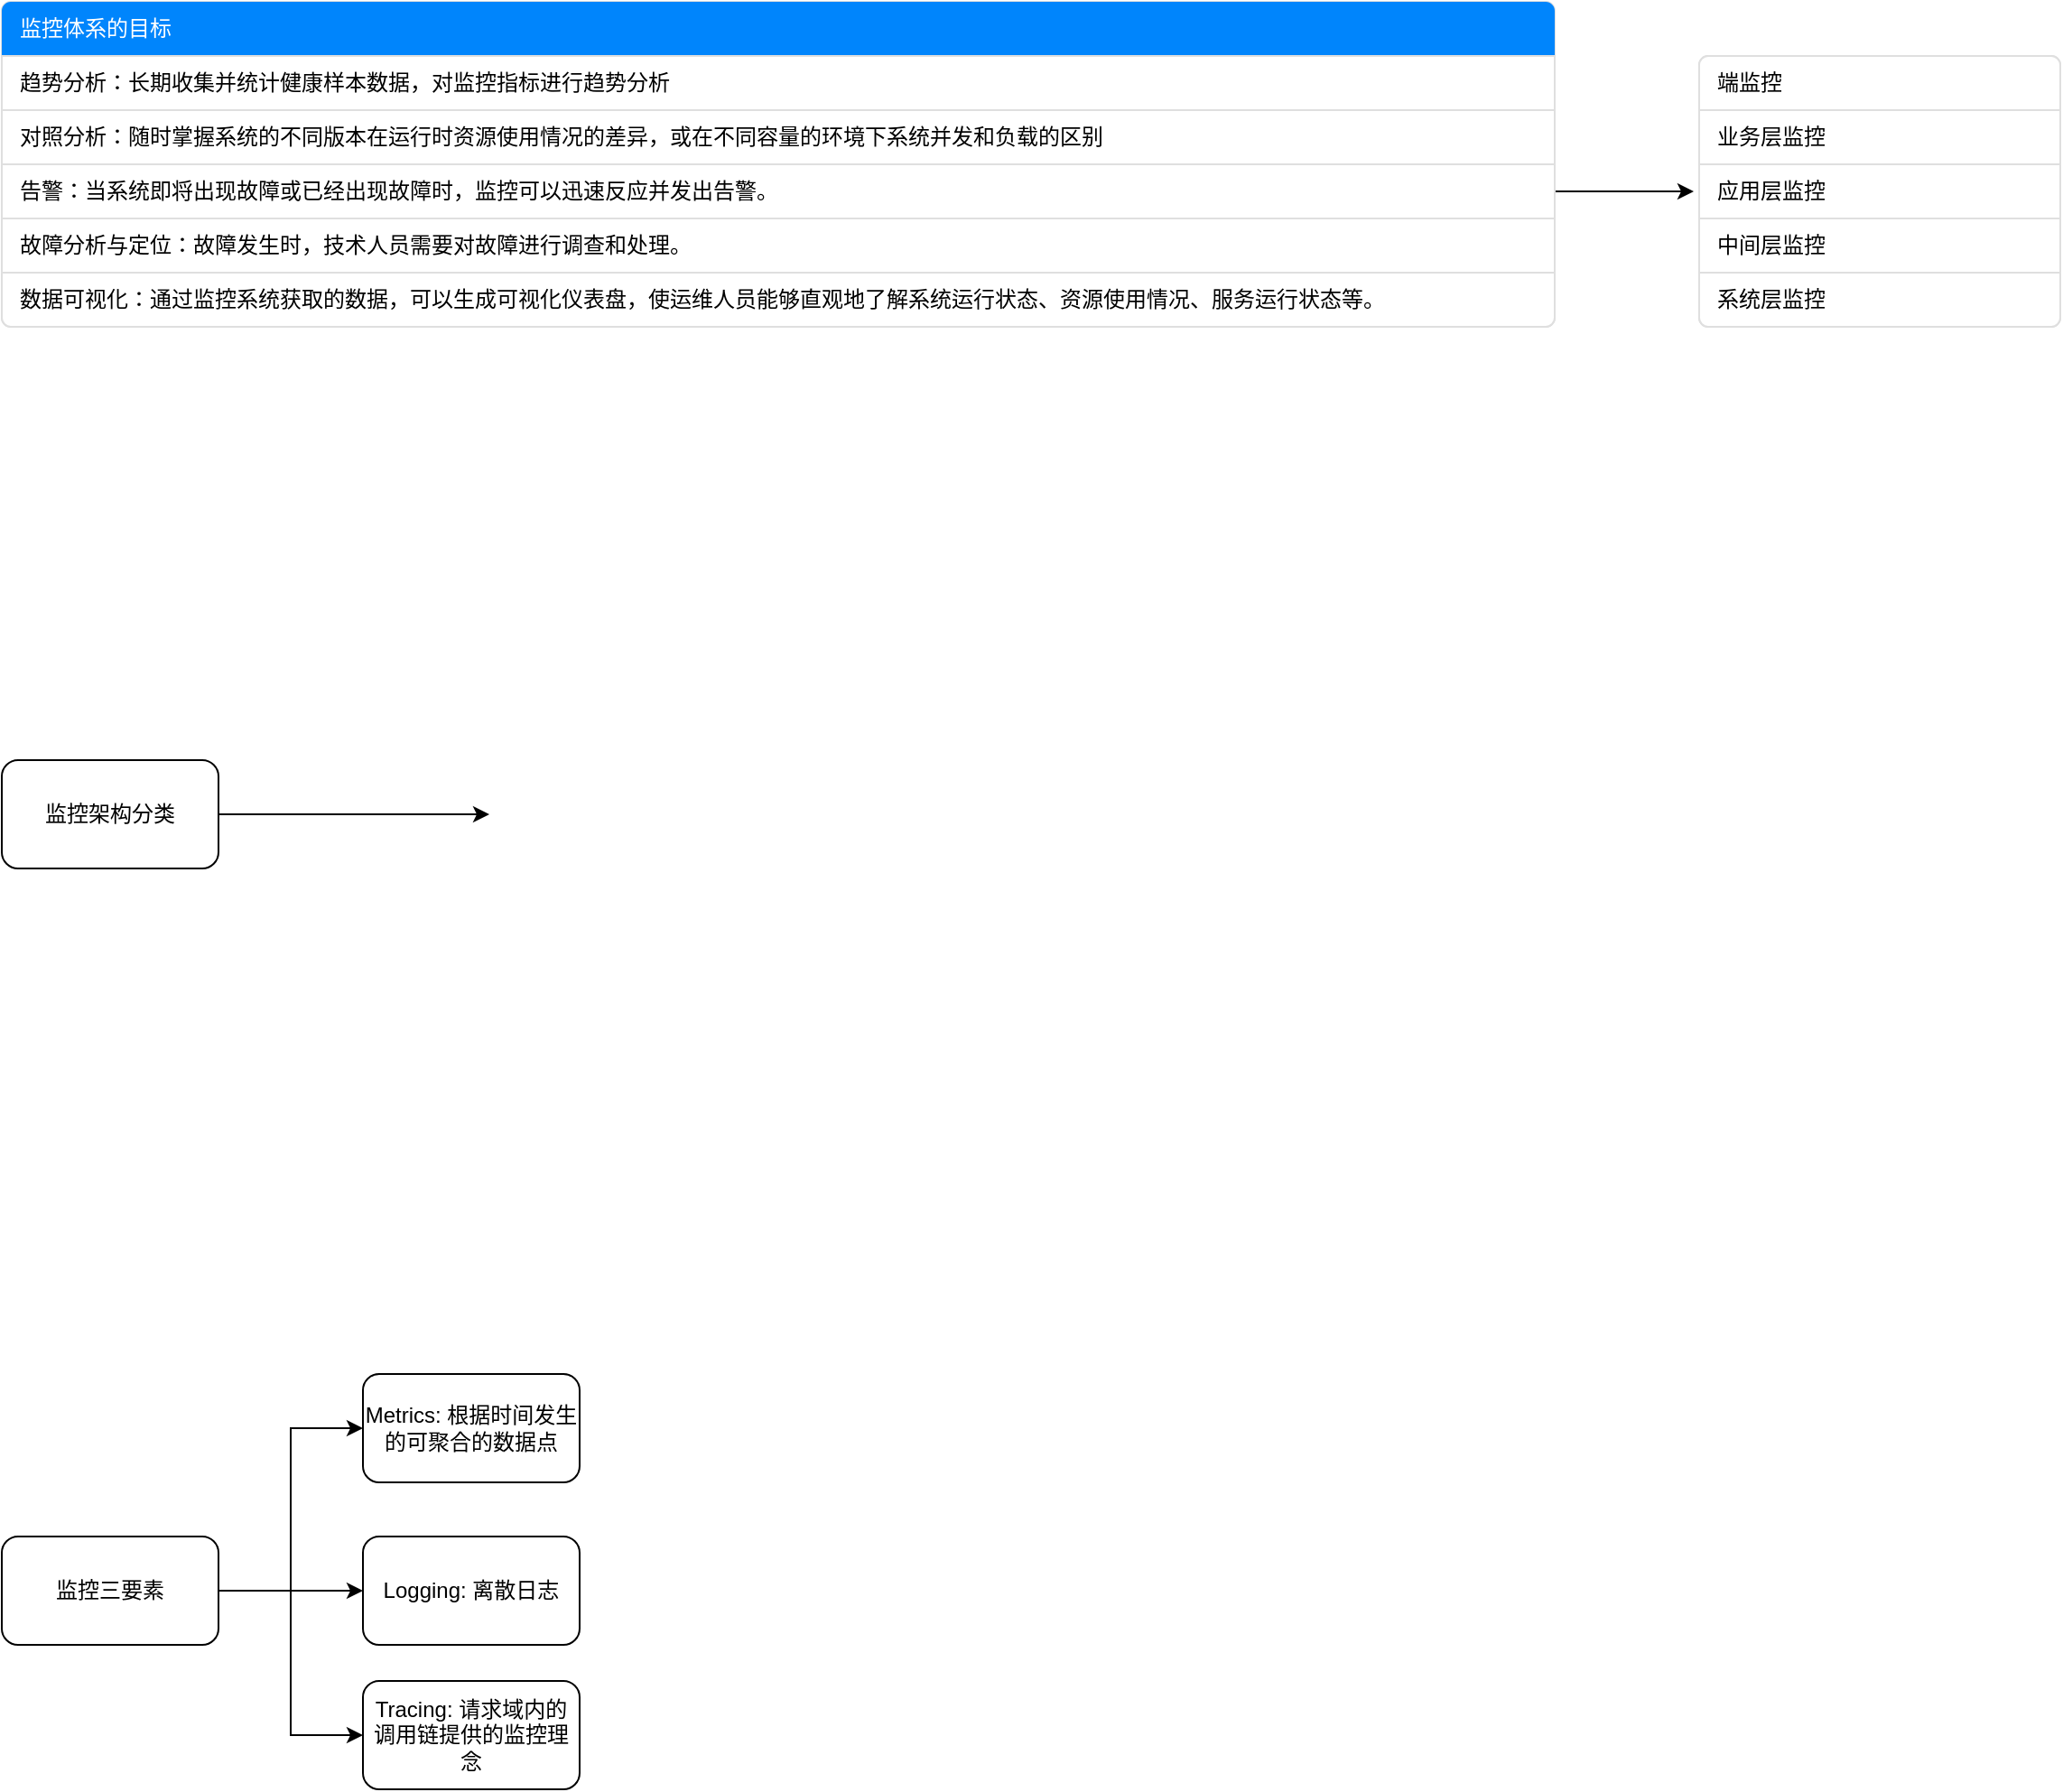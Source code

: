 <mxfile>
    <diagram id="psWYtWLkv8X3GAWtfm_0" name="Monitoring">
        <mxGraphModel dx="984" dy="1099" grid="1" gridSize="10" guides="1" tooltips="1" connect="1" arrows="1" fold="1" page="1" pageScale="1" pageWidth="850" pageHeight="1100" math="0" shadow="0">
            <root>
                <mxCell id="0"/>
                <mxCell id="1" parent="0"/>
                <mxCell id="12" value="" style="html=1;shadow=0;dashed=0;shape=mxgraph.bootstrap.rrect;rSize=5;strokeColor=#DFDFDF;html=1;whiteSpace=wrap;fillColor=#FFFFFF;fontColor=#000000;" parent="1" vertex="1">
                    <mxGeometry x="120" y="60" width="860" height="180" as="geometry"/>
                </mxCell>
                <mxCell id="28" style="edgeStyle=orthogonalEdgeStyle;rounded=0;orthogonalLoop=1;jettySize=auto;html=1;entryX=-0.015;entryY=0.5;entryDx=0;entryDy=0;entryPerimeter=0;" parent="12" source="16" target="24" edge="1">
                    <mxGeometry relative="1" as="geometry"/>
                </mxCell>
                <mxCell id="13" value="监控体系的目标" style="html=1;shadow=0;dashed=0;shape=mxgraph.bootstrap.topButton;rSize=5;strokeColor=none;fillColor=#0085FC;fontColor=#ffffff;perimeter=none;whiteSpace=wrap;resizeWidth=1;align=left;spacing=10;" parent="12" vertex="1">
                    <mxGeometry width="860" height="30" relative="1" as="geometry"/>
                </mxCell>
                <mxCell id="14" value="趋势分析：长期收集并统计健康样本数据，对监控指标进行趋势分析" style="strokeColor=inherit;fillColor=inherit;gradientColor=inherit;fontColor=inherit;html=1;shadow=0;dashed=0;perimeter=none;whiteSpace=wrap;resizeWidth=1;align=left;spacing=10;" parent="12" vertex="1">
                    <mxGeometry width="860" height="30" relative="1" as="geometry">
                        <mxPoint y="30" as="offset"/>
                    </mxGeometry>
                </mxCell>
                <mxCell id="15" value="对照分析：随时掌握系统的不同版本在运行时资源使用情况的差异，或在不同容量的环境下系统并发和负载的区别" style="strokeColor=inherit;fillColor=inherit;gradientColor=inherit;fontColor=inherit;html=1;shadow=0;dashed=0;perimeter=none;whiteSpace=wrap;resizeWidth=1;align=left;spacing=10;" parent="12" vertex="1">
                    <mxGeometry width="860" height="30" relative="1" as="geometry">
                        <mxPoint y="60" as="offset"/>
                    </mxGeometry>
                </mxCell>
                <mxCell id="16" value="告警：当系统即将出现故障或已经出现故障时，监控可以迅速反应并发出告警。" style="strokeColor=inherit;fillColor=inherit;gradientColor=inherit;fontColor=inherit;html=1;shadow=0;dashed=0;perimeter=none;whiteSpace=wrap;resizeWidth=1;align=left;spacing=10;" parent="12" vertex="1">
                    <mxGeometry width="860" height="30" relative="1" as="geometry">
                        <mxPoint y="90" as="offset"/>
                    </mxGeometry>
                </mxCell>
                <mxCell id="17" value="数据可视化：通过监控系统获取的数据，可以生成可视化仪表盘，使运维人员能够直观地了解系统运行状态、资源使用情况、服务运行状态等。" style="strokeColor=inherit;fillColor=inherit;gradientColor=inherit;fontColor=inherit;html=1;shadow=0;dashed=0;shape=mxgraph.bootstrap.bottomButton;rSize=5;perimeter=none;whiteSpace=wrap;resizeWidth=1;resizeHeight=0;align=left;spacing=10;" parent="12" vertex="1">
                    <mxGeometry y="1" width="860" height="30" relative="1" as="geometry">
                        <mxPoint y="-30" as="offset"/>
                    </mxGeometry>
                </mxCell>
                <mxCell id="18" value="故障分析与定位：故障发生时，技术人员需要对故障进行调查和处理。" style="strokeColor=inherit;fillColor=inherit;gradientColor=inherit;fontColor=inherit;html=1;shadow=0;dashed=0;perimeter=none;whiteSpace=wrap;resizeWidth=1;align=left;spacing=10;" parent="12" vertex="1">
                    <mxGeometry y="120" width="860" height="30" as="geometry"/>
                </mxCell>
                <mxCell id="19" value="" style="group" parent="1" vertex="1" connectable="0">
                    <mxGeometry x="120" y="820" width="320" height="230" as="geometry"/>
                </mxCell>
                <mxCell id="5" value="监控三要素" style="rounded=1;whiteSpace=wrap;html=1;" parent="19" vertex="1">
                    <mxGeometry y="90" width="120" height="60" as="geometry"/>
                </mxCell>
                <mxCell id="6" value="Metrics: 根据时间发生的可聚合的数据点" style="rounded=1;whiteSpace=wrap;html=1;" parent="19" vertex="1">
                    <mxGeometry x="200" width="120" height="60" as="geometry"/>
                </mxCell>
                <mxCell id="8" value="Logging: 离散日志" style="rounded=1;whiteSpace=wrap;html=1;" parent="19" vertex="1">
                    <mxGeometry x="200" y="90" width="120" height="60" as="geometry"/>
                </mxCell>
                <mxCell id="9" value="Tracing: 请求域内的调用链提供的监控理念" style="rounded=1;whiteSpace=wrap;html=1;" parent="19" vertex="1">
                    <mxGeometry x="200" y="170" width="120" height="60" as="geometry"/>
                </mxCell>
                <mxCell id="7" value="" style="edgeStyle=orthogonalEdgeStyle;rounded=0;orthogonalLoop=1;jettySize=auto;html=1;entryX=0;entryY=0.5;entryDx=0;entryDy=0;" parent="19" source="5" target="6" edge="1">
                    <mxGeometry relative="1" as="geometry"/>
                </mxCell>
                <mxCell id="10" style="edgeStyle=orthogonalEdgeStyle;rounded=0;orthogonalLoop=1;jettySize=auto;html=1;" parent="19" source="5" target="8" edge="1">
                    <mxGeometry relative="1" as="geometry"/>
                </mxCell>
                <mxCell id="11" style="edgeStyle=orthogonalEdgeStyle;rounded=0;orthogonalLoop=1;jettySize=auto;html=1;entryX=0;entryY=0.5;entryDx=0;entryDy=0;" parent="19" source="5" target="9" edge="1">
                    <mxGeometry relative="1" as="geometry"/>
                </mxCell>
                <mxCell id="20" value="" style="group" parent="1" vertex="1" connectable="0">
                    <mxGeometry x="120" y="270" width="932.07" height="480" as="geometry"/>
                </mxCell>
                <mxCell id="2" value="" style="shape=image;verticalLabelPosition=bottom;labelBackgroundColor=#ffffff;verticalAlign=top;aspect=fixed;imageAspect=0;image=https://res.weread.qq.com/wrepub/epub_34630839_4;" parent="20" vertex="1">
                    <mxGeometry x="270" width="662.07" height="480" as="geometry"/>
                </mxCell>
                <mxCell id="3" value="监控架构分类" style="rounded=1;whiteSpace=wrap;html=1;" parent="20" vertex="1">
                    <mxGeometry y="210" width="120" height="60" as="geometry"/>
                </mxCell>
                <mxCell id="4" style="edgeStyle=orthogonalEdgeStyle;rounded=0;orthogonalLoop=1;jettySize=auto;html=1;entryX=0;entryY=0.5;entryDx=0;entryDy=0;" parent="20" source="3" target="2" edge="1">
                    <mxGeometry relative="1" as="geometry"/>
                </mxCell>
                <mxCell id="21" value="" style="html=1;shadow=0;dashed=0;shape=mxgraph.bootstrap.rrect;rSize=5;strokeColor=#DFDFDF;html=1;whiteSpace=wrap;fillColor=#FFFFFF;fontColor=#000000;" parent="1" vertex="1">
                    <mxGeometry x="1060" y="90" width="200" height="150" as="geometry"/>
                </mxCell>
                <mxCell id="22" value="端监控" style="strokeColor=inherit;fillColor=inherit;gradientColor=inherit;fontColor=inherit;html=1;shadow=0;dashed=0;shape=mxgraph.bootstrap.topButton;rSize=5;perimeter=none;whiteSpace=wrap;resizeWidth=1;align=left;spacing=10;" parent="21" vertex="1">
                    <mxGeometry width="200" height="30" relative="1" as="geometry"/>
                </mxCell>
                <mxCell id="23" value="业务层监控" style="strokeColor=inherit;fillColor=inherit;gradientColor=inherit;fontColor=inherit;html=1;shadow=0;dashed=0;perimeter=none;whiteSpace=wrap;resizeWidth=1;align=left;spacing=10;" parent="21" vertex="1">
                    <mxGeometry width="200" height="30" relative="1" as="geometry">
                        <mxPoint y="30" as="offset"/>
                    </mxGeometry>
                </mxCell>
                <mxCell id="24" value="应用层监控" style="strokeColor=inherit;fillColor=inherit;gradientColor=inherit;fontColor=inherit;html=1;shadow=0;dashed=0;perimeter=none;whiteSpace=wrap;resizeWidth=1;align=left;spacing=10;" parent="21" vertex="1">
                    <mxGeometry width="200" height="30" relative="1" as="geometry">
                        <mxPoint y="60" as="offset"/>
                    </mxGeometry>
                </mxCell>
                <mxCell id="25" value="中间层监控" style="strokeColor=inherit;fillColor=inherit;gradientColor=inherit;fontColor=inherit;html=1;shadow=0;dashed=0;perimeter=none;whiteSpace=wrap;resizeWidth=1;align=left;spacing=10;" parent="21" vertex="1">
                    <mxGeometry width="200" height="30" relative="1" as="geometry">
                        <mxPoint y="90" as="offset"/>
                    </mxGeometry>
                </mxCell>
                <mxCell id="26" value="系统层监控" style="strokeColor=inherit;fillColor=inherit;gradientColor=inherit;fontColor=inherit;html=1;shadow=0;dashed=0;shape=mxgraph.bootstrap.bottomButton;rSize=5;perimeter=none;whiteSpace=wrap;resizeWidth=1;resizeHeight=0;align=left;spacing=10;" parent="21" vertex="1">
                    <mxGeometry y="1" width="200" height="30" relative="1" as="geometry">
                        <mxPoint y="-30" as="offset"/>
                    </mxGeometry>
                </mxCell>
            </root>
        </mxGraphModel>
    </diagram>
    <diagram id="mLdD1A3h5UFuahgoiM5_" name="CNCF_SOFT">
        <mxGraphModel dx="984" dy="1099" grid="1" gridSize="10" guides="1" tooltips="1" connect="1" arrows="1" fold="1" page="1" pageScale="1" pageWidth="850" pageHeight="1100" math="0" shadow="0">
            <root>
                <mxCell id="tkdWNSGEIZJv-4hMNd_R-0"/>
                <mxCell id="tkdWNSGEIZJv-4hMNd_R-1" parent="tkdWNSGEIZJv-4hMNd_R-0"/>
                <mxCell id="tkdWNSGEIZJv-4hMNd_R-2" value="" style="shape=image;verticalLabelPosition=bottom;labelBackgroundColor=#ffffff;verticalAlign=top;aspect=fixed;imageAspect=0;image=https://res.weread.qq.com/wrepub/epub_34630839_3;" parent="tkdWNSGEIZJv-4hMNd_R-1" vertex="1">
                    <mxGeometry x="65" y="60" width="720.08" height="920" as="geometry"/>
                </mxCell>
            </root>
        </mxGraphModel>
    </diagram>
</mxfile>